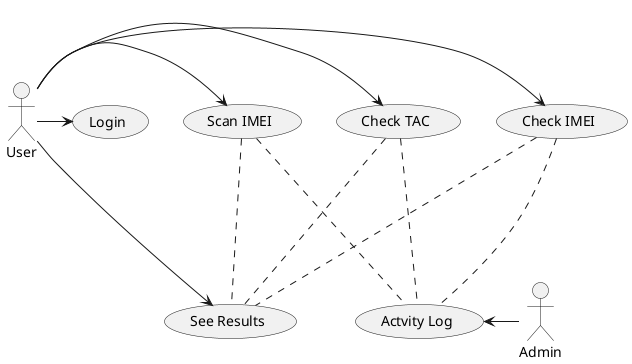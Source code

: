 @startuml
(Check IMEI) as (CheckIMEI)
(Check TAC) as (CheckTAC)
(Scan IMEI) as (ScanIMEI)
(See Results) as (results)
(Login) as (login)
(Actvity Log) as (log)

User -right-> (login)
User -right-> (CheckIMEI)
User -right-> (CheckTAC)
User -right-> (ScanIMEI)
User --> (results)

Admin -left->(log)



(CheckTAC) ... (results)
(CheckIMEI) ... (results)
(ScanIMEI) ... (results)


(CheckTAC) ... (log)
(CheckIMEI) ... (log)
(ScanIMEI) ... (log)
@enduml